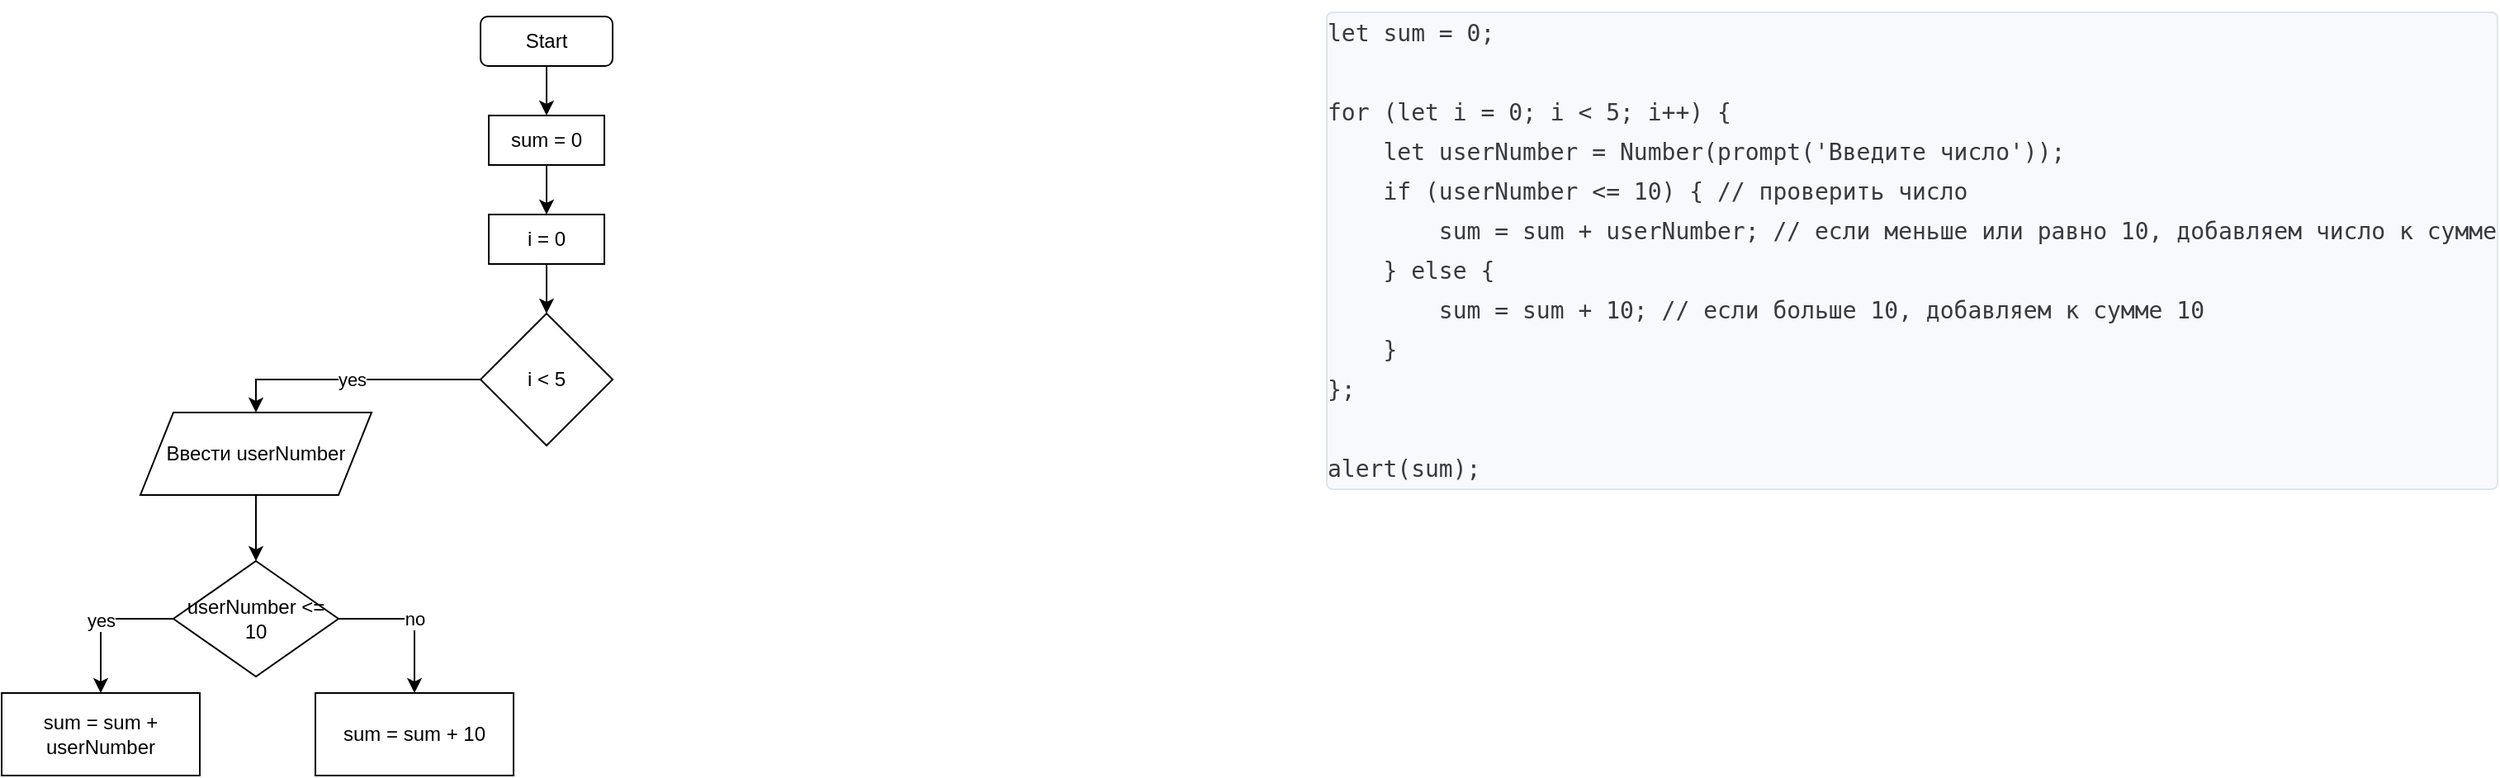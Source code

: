 <mxfile version="14.4.3" type="github">
  <diagram id="yQqCYCDdkkB_3KXsaII1" name="Page-1">
    <mxGraphModel dx="1422" dy="762" grid="1" gridSize="10" guides="1" tooltips="1" connect="1" arrows="1" fold="1" page="1" pageScale="1" pageWidth="827" pageHeight="1169" math="0" shadow="0">
      <root>
        <mxCell id="0" />
        <mxCell id="1" parent="0" />
        <mxCell id="V4f7WvqL1HjVbhUR88Fa-1" value="&lt;pre class=&quot;plaintext code-block code-block_theme_light&quot; style=&quot;position: relative ; display: block ; overflow-x: auto ; box-sizing: inherit ; border: 1px solid rgb(223 , 229 , 238) ; border-radius: 4px ; color: rgb(56 , 58 , 66) ; background: rgb(247 , 249 , 252) ; margin: 0 ; font-size: 18px ; font-style: normal ; font-weight: 400 ; letter-spacing: normal ; text-indent: 0px ; text-transform: none ; word-spacing: 0px&quot;&gt;&lt;code class=&quot;code-block__code plaintext&quot; style=&quot;word-break: break-word; font-size: 14px; line-height: 24px; box-sizing: inherit; background: none; padding: 0px;&quot;&gt;let sum = 0;&#xa;&#xa;for (let i = 0; i &amp;lt; 5; i++) {&#xa;    let userNumber = Number(prompt(&#39;Введите число&#39;));&#xa;    if (userNumber &amp;lt;= 10) { // проверить число&#xa;        sum = sum + userNumber; // если меньше или равно 10, добавляем число к сумме&#xa;    } else {&#xa;        sum = sum + 10; // если больше 10, добавляем к сумме 10&#xa;    }&#xa;};&#xa;&#xa;alert(sum);&lt;/code&gt;&lt;/pre&gt;" style="text;whiteSpace=wrap;html=1;" vertex="1" parent="1">
          <mxGeometry x="990" y="40" width="650" height="350" as="geometry" />
        </mxCell>
        <mxCell id="V4f7WvqL1HjVbhUR88Fa-87" style="edgeStyle=orthogonalEdgeStyle;rounded=0;orthogonalLoop=1;jettySize=auto;html=1;exitX=0.5;exitY=1;exitDx=0;exitDy=0;entryX=0.5;entryY=0;entryDx=0;entryDy=0;" edge="1" parent="1" source="V4f7WvqL1HjVbhUR88Fa-81" target="V4f7WvqL1HjVbhUR88Fa-82">
          <mxGeometry relative="1" as="geometry" />
        </mxCell>
        <mxCell id="V4f7WvqL1HjVbhUR88Fa-81" value="Start" style="rounded=1;whiteSpace=wrap;html=1;" vertex="1" parent="1">
          <mxGeometry x="480" y="50" width="80" height="30" as="geometry" />
        </mxCell>
        <mxCell id="V4f7WvqL1HjVbhUR88Fa-89" style="edgeStyle=orthogonalEdgeStyle;rounded=0;orthogonalLoop=1;jettySize=auto;html=1;exitX=0.5;exitY=1;exitDx=0;exitDy=0;entryX=0.5;entryY=0;entryDx=0;entryDy=0;" edge="1" parent="1" source="V4f7WvqL1HjVbhUR88Fa-82" target="V4f7WvqL1HjVbhUR88Fa-83">
          <mxGeometry relative="1" as="geometry" />
        </mxCell>
        <mxCell id="V4f7WvqL1HjVbhUR88Fa-82" value="sum = 0" style="rounded=0;whiteSpace=wrap;html=1;" vertex="1" parent="1">
          <mxGeometry x="485" y="110" width="70" height="30" as="geometry" />
        </mxCell>
        <mxCell id="V4f7WvqL1HjVbhUR88Fa-90" style="edgeStyle=orthogonalEdgeStyle;rounded=0;orthogonalLoop=1;jettySize=auto;html=1;exitX=0.5;exitY=1;exitDx=0;exitDy=0;entryX=0.5;entryY=0;entryDx=0;entryDy=0;" edge="1" parent="1" source="V4f7WvqL1HjVbhUR88Fa-83" target="V4f7WvqL1HjVbhUR88Fa-86">
          <mxGeometry relative="1" as="geometry" />
        </mxCell>
        <mxCell id="V4f7WvqL1HjVbhUR88Fa-83" value="i = 0" style="rounded=0;whiteSpace=wrap;html=1;" vertex="1" parent="1">
          <mxGeometry x="485" y="170" width="70" height="30" as="geometry" />
        </mxCell>
        <mxCell id="V4f7WvqL1HjVbhUR88Fa-93" value="yes" style="edgeStyle=orthogonalEdgeStyle;rounded=0;orthogonalLoop=1;jettySize=auto;html=1;exitX=0;exitY=0.5;exitDx=0;exitDy=0;entryX=0.5;entryY=0;entryDx=0;entryDy=0;" edge="1" parent="1" source="V4f7WvqL1HjVbhUR88Fa-86" target="V4f7WvqL1HjVbhUR88Fa-92">
          <mxGeometry relative="1" as="geometry" />
        </mxCell>
        <mxCell id="V4f7WvqL1HjVbhUR88Fa-86" value="i &amp;lt; 5" style="rhombus;whiteSpace=wrap;html=1;" vertex="1" parent="1">
          <mxGeometry x="480" y="230" width="80" height="80" as="geometry" />
        </mxCell>
        <mxCell id="V4f7WvqL1HjVbhUR88Fa-95" style="edgeStyle=orthogonalEdgeStyle;rounded=0;orthogonalLoop=1;jettySize=auto;html=1;exitX=0.5;exitY=1;exitDx=0;exitDy=0;entryX=0.5;entryY=0;entryDx=0;entryDy=0;" edge="1" parent="1" source="V4f7WvqL1HjVbhUR88Fa-92" target="V4f7WvqL1HjVbhUR88Fa-94">
          <mxGeometry relative="1" as="geometry" />
        </mxCell>
        <mxCell id="V4f7WvqL1HjVbhUR88Fa-92" value="Ввести userNumber" style="shape=parallelogram;perimeter=parallelogramPerimeter;whiteSpace=wrap;html=1;fixedSize=1;" vertex="1" parent="1">
          <mxGeometry x="274" y="290" width="140" height="50" as="geometry" />
        </mxCell>
        <mxCell id="V4f7WvqL1HjVbhUR88Fa-98" value="yes" style="edgeStyle=orthogonalEdgeStyle;rounded=0;orthogonalLoop=1;jettySize=auto;html=1;exitX=0;exitY=0.5;exitDx=0;exitDy=0;entryX=0.5;entryY=0;entryDx=0;entryDy=0;" edge="1" parent="1" source="V4f7WvqL1HjVbhUR88Fa-94" target="V4f7WvqL1HjVbhUR88Fa-96">
          <mxGeometry relative="1" as="geometry" />
        </mxCell>
        <mxCell id="V4f7WvqL1HjVbhUR88Fa-100" value="no" style="edgeStyle=orthogonalEdgeStyle;rounded=0;orthogonalLoop=1;jettySize=auto;html=1;exitX=1;exitY=0.5;exitDx=0;exitDy=0;entryX=0.5;entryY=0;entryDx=0;entryDy=0;" edge="1" parent="1" source="V4f7WvqL1HjVbhUR88Fa-94" target="V4f7WvqL1HjVbhUR88Fa-99">
          <mxGeometry relative="1" as="geometry" />
        </mxCell>
        <mxCell id="V4f7WvqL1HjVbhUR88Fa-94" value="userNumber &amp;lt;= 10" style="rhombus;whiteSpace=wrap;html=1;" vertex="1" parent="1">
          <mxGeometry x="294" y="380" width="100" height="70" as="geometry" />
        </mxCell>
        <mxCell id="V4f7WvqL1HjVbhUR88Fa-96" value="sum = sum + userNumber" style="rounded=0;whiteSpace=wrap;html=1;" vertex="1" parent="1">
          <mxGeometry x="190" y="460" width="120" height="50" as="geometry" />
        </mxCell>
        <mxCell id="V4f7WvqL1HjVbhUR88Fa-99" value="sum = sum + 10" style="rounded=0;whiteSpace=wrap;html=1;" vertex="1" parent="1">
          <mxGeometry x="380" y="460" width="120" height="50" as="geometry" />
        </mxCell>
      </root>
    </mxGraphModel>
  </diagram>
</mxfile>
